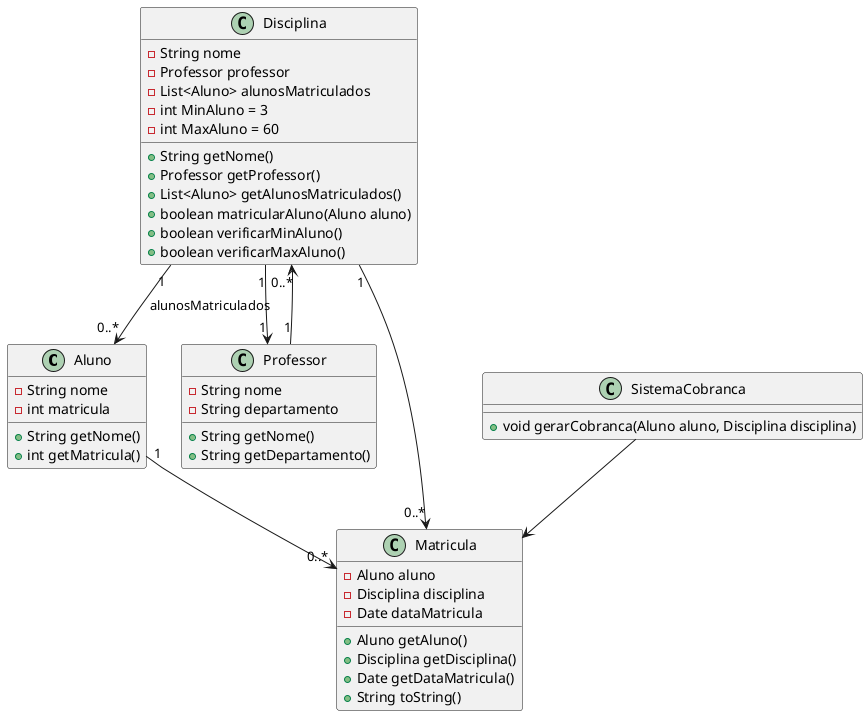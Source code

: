 @startuml

class Aluno {
    - String nome
    - int matricula
    + String getNome()
    + int getMatricula()
}

class Disciplina {
    - String nome
    - Professor professor
    - List<Aluno> alunosMatriculados
    - int MinAluno = 3
    - int MaxAluno = 60
    + String getNome()
    + Professor getProfessor()
    + List<Aluno> getAlunosMatriculados()
    + boolean matricularAluno(Aluno aluno)
    + boolean verificarMinAluno()
    + boolean verificarMaxAluno()
}

class Professor {
    - String nome
    - String departamento
    + String getNome()
    + String getDepartamento()
}

class Matricula {
    - Aluno aluno
    - Disciplina disciplina
    - Date dataMatricula
    + Aluno getAluno()
    + Disciplina getDisciplina()
    + Date getDataMatricula()
    + String toString()
}

class SistemaCobranca {
    + void gerarCobranca(Aluno aluno, Disciplina disciplina)
}

Aluno "1" --> "0..*" Matricula
Disciplina "1" --> "0..*" Matricula
Professor "1" --> "0..*" Disciplina
Disciplina "1" --> "0..*" Aluno : "alunosMatriculados"
Disciplina "1" --> "1" Professor
SistemaCobranca --> Matricula

@enduml
